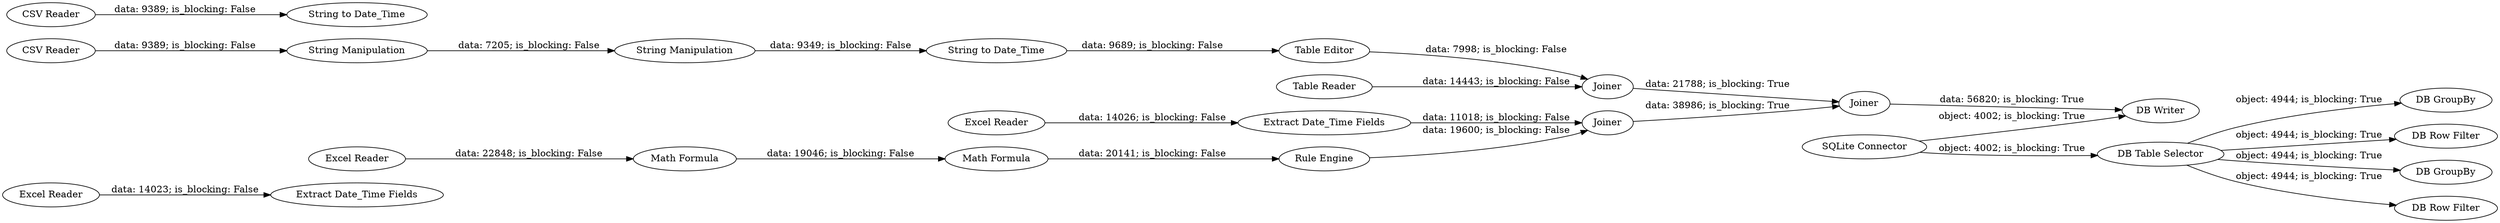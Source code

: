 digraph {
	"616404598638578166_6" [label="Extract Date_Time Fields"]
	"6173380376237864954_42" [label="CSV Reader"]
	"6173380376237864954_24" [label="String to Date_Time"]
	"6173380376237864954_43" [label="SQLite Connector"]
	"6173380376237864954_30" [label="DB Writer"]
	"6173380376237864954_41" [label="Table Reader"]
	"6173380376237864954_22" [label="Rule Engine"]
	"6173380376237864954_35" [label=Joiner]
	"616404598638578166_42" [label="DB GroupBy"]
	"6173380376237864954_37" [label=Joiner]
	"616404598638578166_5" [label="Excel Reader"]
	"616404598638578166_1" [label="CSV Reader"]
	"6173380376237864954_19" [label="String Manipulation"]
	"616404598638578166_43" [label="DB Table Selector"]
	"6173380376237864954_21" [label="Math Formula"]
	"6173380376237864954_20" [label="String Manipulation"]
	"6173380376237864954_36" [label=Joiner]
	"616404598638578166_2" [label="String to Date_Time"]
	"616404598638578166_45" [label="DB Row Filter"]
	"6173380376237864954_38" [label="Extract Date_Time Fields"]
	"6173380376237864954_23" [label="Math Formula"]
	"6173380376237864954_40" [label="Excel Reader"]
	"616404598638578166_41" [label="DB GroupBy"]
	"616404598638578166_44" [label="DB Row Filter"]
	"6173380376237864954_26" [label="Table Editor"]
	"6173380376237864954_39" [label="Excel Reader"]
	"6173380376237864954_42" -> "6173380376237864954_19" [label="data: 9389; is_blocking: False"]
	"6173380376237864954_26" -> "6173380376237864954_37" [label="data: 7998; is_blocking: False"]
	"6173380376237864954_41" -> "6173380376237864954_37" [label="data: 14443; is_blocking: False"]
	"6173380376237864954_23" -> "6173380376237864954_21" [label="data: 19046; is_blocking: False"]
	"6173380376237864954_43" -> "616404598638578166_43" [label="object: 4002; is_blocking: True"]
	"616404598638578166_43" -> "616404598638578166_41" [label="object: 4944; is_blocking: True"]
	"616404598638578166_5" -> "616404598638578166_6" [label="data: 14023; is_blocking: False"]
	"6173380376237864954_43" -> "6173380376237864954_30" [label="object: 4002; is_blocking: True"]
	"6173380376237864954_36" -> "6173380376237864954_30" [label="data: 56820; is_blocking: True"]
	"6173380376237864954_19" -> "6173380376237864954_20" [label="data: 7205; is_blocking: False"]
	"6173380376237864954_24" -> "6173380376237864954_26" [label="data: 9689; is_blocking: False"]
	"616404598638578166_43" -> "616404598638578166_44" [label="object: 4944; is_blocking: True"]
	"616404598638578166_43" -> "616404598638578166_42" [label="object: 4944; is_blocking: True"]
	"6173380376237864954_21" -> "6173380376237864954_22" [label="data: 20141; is_blocking: False"]
	"6173380376237864954_38" -> "6173380376237864954_35" [label="data: 11018; is_blocking: False"]
	"6173380376237864954_37" -> "6173380376237864954_36" [label="data: 21788; is_blocking: True"]
	"6173380376237864954_22" -> "6173380376237864954_35" [label="data: 19600; is_blocking: False"]
	"6173380376237864954_40" -> "6173380376237864954_38" [label="data: 14026; is_blocking: False"]
	"6173380376237864954_35" -> "6173380376237864954_36" [label="data: 38986; is_blocking: True"]
	"616404598638578166_1" -> "616404598638578166_2" [label="data: 9389; is_blocking: False"]
	"6173380376237864954_39" -> "6173380376237864954_23" [label="data: 22848; is_blocking: False"]
	"616404598638578166_43" -> "616404598638578166_45" [label="object: 4944; is_blocking: True"]
	"6173380376237864954_20" -> "6173380376237864954_24" [label="data: 9349; is_blocking: False"]
	rankdir=LR
}
